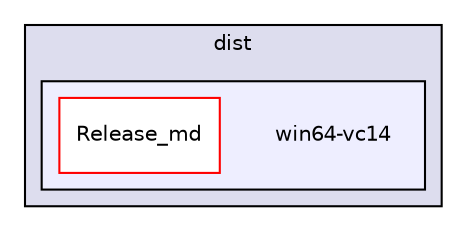 digraph "win64-vc14" {
  bgcolor=transparent;
  compound=true
  node [ fontsize="10", fontname="Helvetica"];
  edge [ labelfontsize="10", labelfontname="Helvetica"];
  subgraph clusterdir_2ebba4385388f641bfcb0459aa590096 {
    graph [ bgcolor="#ddddee", pencolor="black", label="dist" fontname="Helvetica", fontsize="10", URL="dir_2ebba4385388f641bfcb0459aa590096.html"]
  subgraph clusterdir_bedc1c5016d5da4213e439e90bda5dfa {
    graph [ bgcolor="#eeeeff", pencolor="black", label="" URL="dir_bedc1c5016d5da4213e439e90bda5dfa.html"];
    dir_bedc1c5016d5da4213e439e90bda5dfa [shape=plaintext label="win64-vc14"];
    dir_c0ca0e39fdeed39e1ed791ced327e17e [shape=box label="Release_md" color="red" fillcolor="white" style="filled" URL="dir_c0ca0e39fdeed39e1ed791ced327e17e.html"];
  }
  }
}

